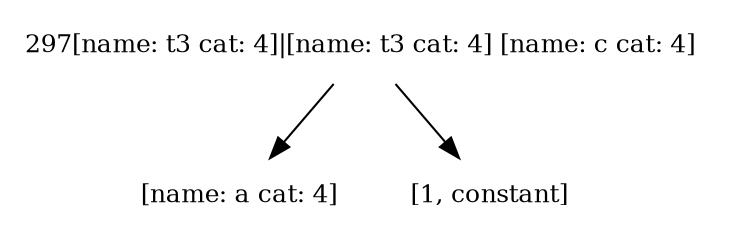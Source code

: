 digraph
{
node [fontsize=12, font=Courier, shape=plaintext]
node_28 [label="[name: a cat: 4]"]
node_29 [label="[1, constant]"]
node_30 [label="297[name: t3 cat: 4]|[name: t3 cat: 4] [name: c cat: 4] "]
node_30 -> node_28
node_30 -> node_29
}
